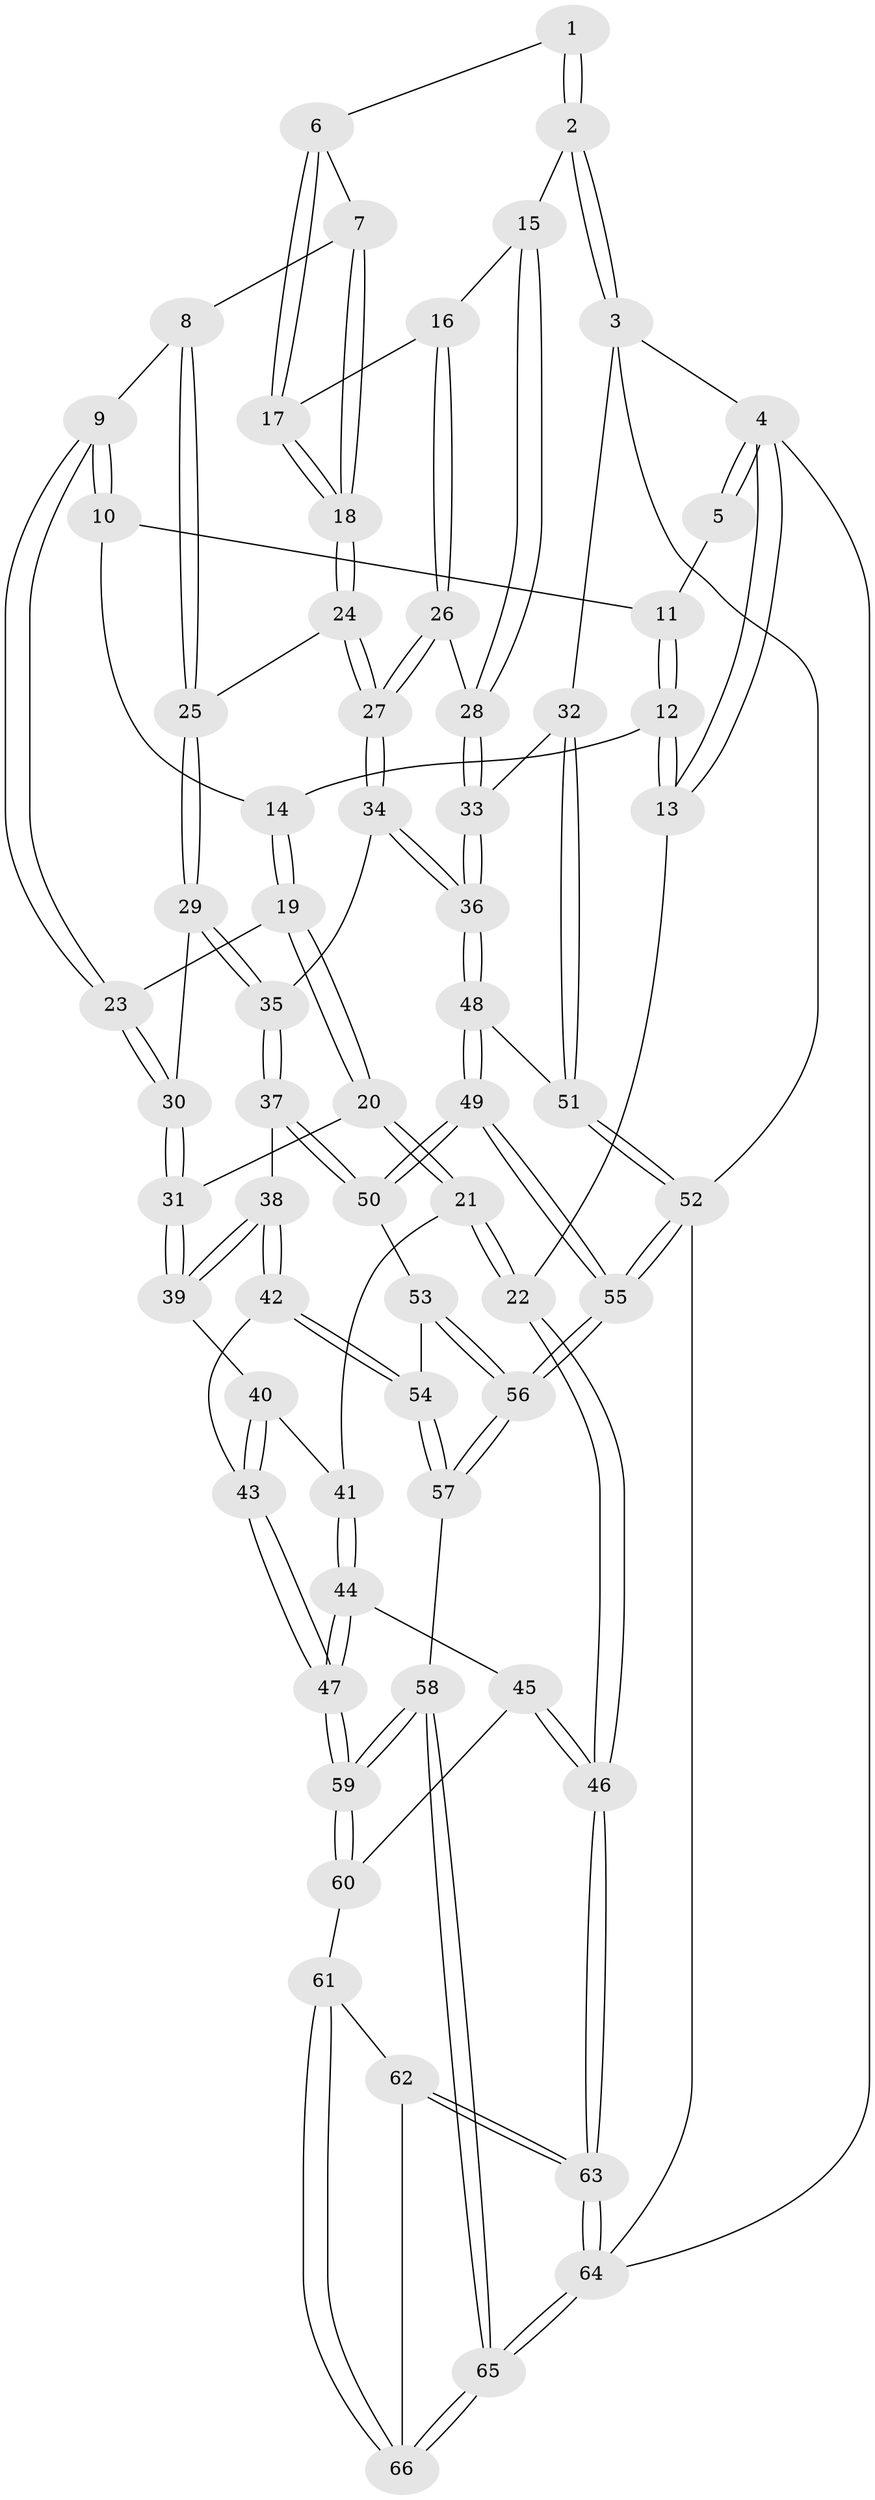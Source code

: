 // coarse degree distribution, {2: 0.030303030303030304, 4: 0.5151515151515151, 3: 0.3939393939393939, 6: 0.030303030303030304, 5: 0.030303030303030304}
// Generated by graph-tools (version 1.1) at 2025/38/03/04/25 23:38:25]
// undirected, 66 vertices, 162 edges
graph export_dot {
  node [color=gray90,style=filled];
  1 [pos="+0.6359073380175998+0"];
  2 [pos="+1+0"];
  3 [pos="+1+0"];
  4 [pos="+0+0"];
  5 [pos="+0.19295591651706312+0"];
  6 [pos="+0.57087710485031+0.049650494267627104"];
  7 [pos="+0.49031374689896107+0.15449941199004275"];
  8 [pos="+0.4497496539194788+0.18535112315466765"];
  9 [pos="+0.4215740042190091+0.1937825299369322"];
  10 [pos="+0.3165640461629848+0.0879409148248561"];
  11 [pos="+0.2030509183236994+0"];
  12 [pos="+0.10160584543450114+0.17269869087680656"];
  13 [pos="+0+0.3129169143985883"];
  14 [pos="+0.19172935843207561+0.23840630917140443"];
  15 [pos="+1+0"];
  16 [pos="+0.7846571155822889+0.2258780105375394"];
  17 [pos="+0.7320608181612123+0.22645659984689434"];
  18 [pos="+0.6618779451276494+0.28372416051098254"];
  19 [pos="+0.19759581766609408+0.24388916654205567"];
  20 [pos="+0.2074603423619419+0.3825609950428864"];
  21 [pos="+0.07469140656598482+0.4508246147283102"];
  22 [pos="+0+0.51918178481874"];
  23 [pos="+0.3985158651925398+0.2255188453692312"];
  24 [pos="+0.6305471746956279+0.3630189476817153"];
  25 [pos="+0.557210273111299+0.3335804201714972"];
  26 [pos="+0.8222775915012929+0.33538987264833237"];
  27 [pos="+0.6507935908627739+0.42410327792661484"];
  28 [pos="+0.8845960452961127+0.38882151612991095"];
  29 [pos="+0.46222790284801063+0.40357988505593895"];
  30 [pos="+0.3719208928683443+0.389369429638873"];
  31 [pos="+0.34195913865136957+0.423582702716915"];
  32 [pos="+1+0.433812372391612"];
  33 [pos="+0.8958309351376385+0.4098307516272988"];
  34 [pos="+0.6456617374474095+0.48238138822489507"];
  35 [pos="+0.6014349702127183+0.5130990947226544"];
  36 [pos="+0.8132738562083378+0.5511099126357746"];
  37 [pos="+0.5467008095456262+0.5962606717468061"];
  38 [pos="+0.5211168985342296+0.5979007528593079"];
  39 [pos="+0.34435299953416554+0.47761971577286216"];
  40 [pos="+0.32987287544399113+0.49988987570309174"];
  41 [pos="+0.2675793727987471+0.5399175388610221"];
  42 [pos="+0.37797538033824357+0.705847598362259"];
  43 [pos="+0.35424117292332075+0.701442947468483"];
  44 [pos="+0.17886226679877215+0.670420604334679"];
  45 [pos="+0.10630752373877385+0.6711620051367805"];
  46 [pos="+0+0.5347799533650421"];
  47 [pos="+0.277925606769872+0.7205205121066648"];
  48 [pos="+0.8319408987738954+0.6014867234346326"];
  49 [pos="+0.8172002972044687+0.6908766535870707"];
  50 [pos="+0.5845259985959351+0.6668947523741644"];
  51 [pos="+1+0.5749866335428924"];
  52 [pos="+1+1"];
  53 [pos="+0.5831199321697216+0.696438642480499"];
  54 [pos="+0.43589353156117905+0.7998582446524142"];
  55 [pos="+0.9481650942980154+1"];
  56 [pos="+0.6988635659976351+1"];
  57 [pos="+0.4968926576176289+1"];
  58 [pos="+0.3249974091280908+1"];
  59 [pos="+0.26546847654898664+0.9220033945320837"];
  60 [pos="+0.12251625193329561+0.7980843134442865"];
  61 [pos="+0.10667313137075714+0.8254542212333957"];
  62 [pos="+0+0.8873458119105775"];
  63 [pos="+0+0.7925864663900992"];
  64 [pos="+0+1"];
  65 [pos="+0.2601504041682866+1"];
  66 [pos="+0.11290155554270256+0.9780738501192308"];
  1 -- 2;
  1 -- 2;
  1 -- 6;
  2 -- 3;
  2 -- 3;
  2 -- 15;
  3 -- 4;
  3 -- 32;
  3 -- 52;
  4 -- 5;
  4 -- 5;
  4 -- 13;
  4 -- 13;
  4 -- 64;
  5 -- 11;
  6 -- 7;
  6 -- 17;
  6 -- 17;
  7 -- 8;
  7 -- 18;
  7 -- 18;
  8 -- 9;
  8 -- 25;
  8 -- 25;
  9 -- 10;
  9 -- 10;
  9 -- 23;
  9 -- 23;
  10 -- 11;
  10 -- 14;
  11 -- 12;
  11 -- 12;
  12 -- 13;
  12 -- 13;
  12 -- 14;
  13 -- 22;
  14 -- 19;
  14 -- 19;
  15 -- 16;
  15 -- 28;
  15 -- 28;
  16 -- 17;
  16 -- 26;
  16 -- 26;
  17 -- 18;
  17 -- 18;
  18 -- 24;
  18 -- 24;
  19 -- 20;
  19 -- 20;
  19 -- 23;
  20 -- 21;
  20 -- 21;
  20 -- 31;
  21 -- 22;
  21 -- 22;
  21 -- 41;
  22 -- 46;
  22 -- 46;
  23 -- 30;
  23 -- 30;
  24 -- 25;
  24 -- 27;
  24 -- 27;
  25 -- 29;
  25 -- 29;
  26 -- 27;
  26 -- 27;
  26 -- 28;
  27 -- 34;
  27 -- 34;
  28 -- 33;
  28 -- 33;
  29 -- 30;
  29 -- 35;
  29 -- 35;
  30 -- 31;
  30 -- 31;
  31 -- 39;
  31 -- 39;
  32 -- 33;
  32 -- 51;
  32 -- 51;
  33 -- 36;
  33 -- 36;
  34 -- 35;
  34 -- 36;
  34 -- 36;
  35 -- 37;
  35 -- 37;
  36 -- 48;
  36 -- 48;
  37 -- 38;
  37 -- 50;
  37 -- 50;
  38 -- 39;
  38 -- 39;
  38 -- 42;
  38 -- 42;
  39 -- 40;
  40 -- 41;
  40 -- 43;
  40 -- 43;
  41 -- 44;
  41 -- 44;
  42 -- 43;
  42 -- 54;
  42 -- 54;
  43 -- 47;
  43 -- 47;
  44 -- 45;
  44 -- 47;
  44 -- 47;
  45 -- 46;
  45 -- 46;
  45 -- 60;
  46 -- 63;
  46 -- 63;
  47 -- 59;
  47 -- 59;
  48 -- 49;
  48 -- 49;
  48 -- 51;
  49 -- 50;
  49 -- 50;
  49 -- 55;
  49 -- 55;
  50 -- 53;
  51 -- 52;
  51 -- 52;
  52 -- 55;
  52 -- 55;
  52 -- 64;
  53 -- 54;
  53 -- 56;
  53 -- 56;
  54 -- 57;
  54 -- 57;
  55 -- 56;
  55 -- 56;
  56 -- 57;
  56 -- 57;
  57 -- 58;
  58 -- 59;
  58 -- 59;
  58 -- 65;
  58 -- 65;
  59 -- 60;
  59 -- 60;
  60 -- 61;
  61 -- 62;
  61 -- 66;
  61 -- 66;
  62 -- 63;
  62 -- 63;
  62 -- 66;
  63 -- 64;
  63 -- 64;
  64 -- 65;
  64 -- 65;
  65 -- 66;
  65 -- 66;
}
